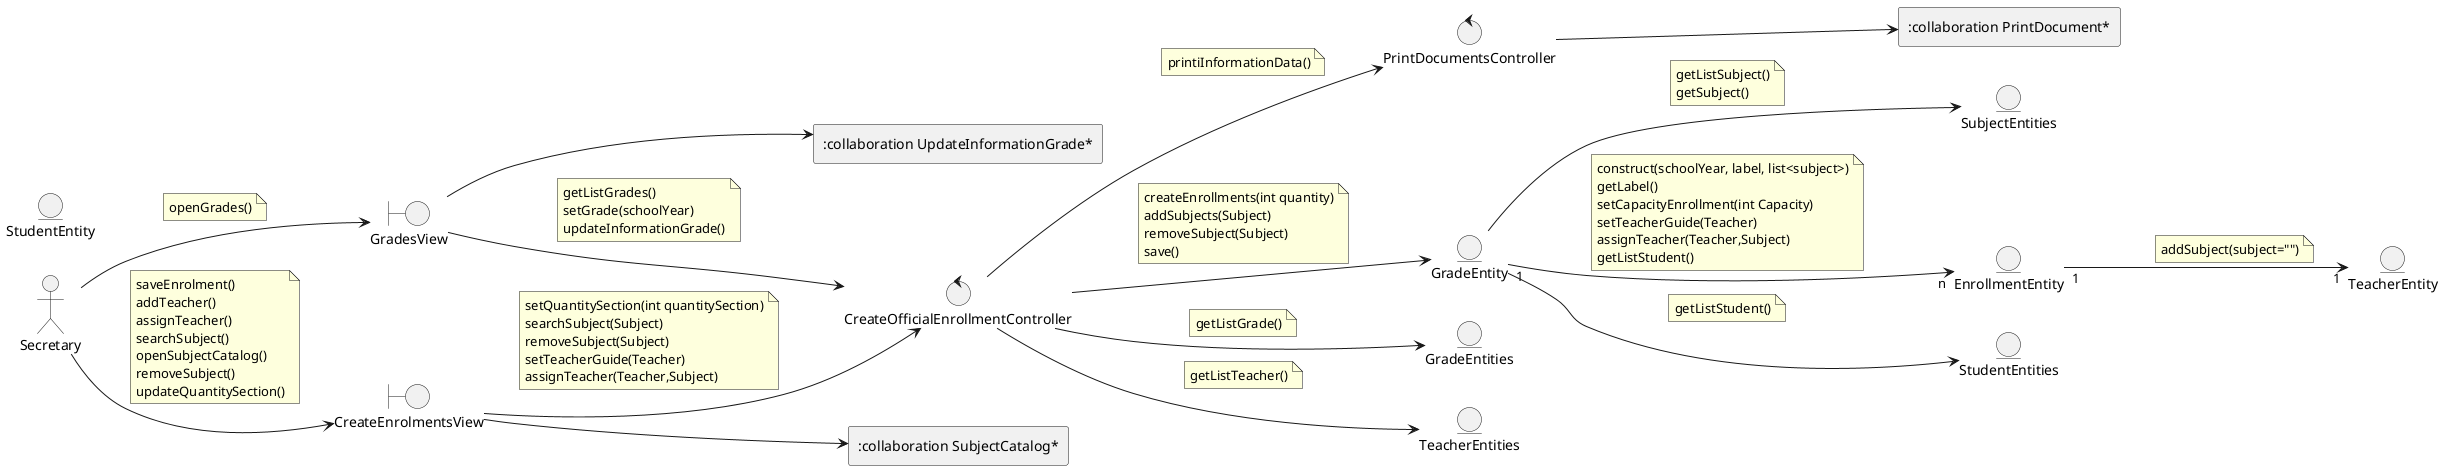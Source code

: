 @startuml
left to right direction

actor Secretary

boundary GradesView
boundary CreateEnrolmentsView

control CreateOfficialEnrollmentController
control PrintDocumentsController
rectangle SubjectCatalog as ":collaboration SubjectCatalog*"
rectangle Imprimir as ":collaboration PrintDocument*"
rectangle Update as ":collaboration UpdateInformationGrade*"

entity EnrollmentEntity
entity StudentEntity
entity StudentEntities
entity TeacherEntity
entity GradeEntity
entity GradeEntities
entity SubjectEntities
entity TeacherEntities 


'--- Actor relations ---
Secretary --> GradesView
note on link
    openGrades()
end note

Secretary --> CreateEnrolmentsView
note on link
    saveEnrolment()
    addTeacher()
    assignTeacher()
    searchSubject()
    openSubjectCatalog()
    removeSubject()
    updateQuantitySection()
end note


'--- Views relations ---
GradesView --> CreateOfficialEnrollmentController
note on link
    getListGrades()
    setGrade(schoolYear)
    updateInformationGrade()
end note

GradesView --> Update



CreateEnrolmentsView --> CreateOfficialEnrollmentController
note on link
    setQuantitySection(int quantitySection)
    searchSubject(Subject)
    removeSubject(Subject)
    setTeacherGuide(Teacher)
    assignTeacher(Teacher,Subject)
end note

CreateEnrolmentsView --> SubjectCatalog


'--- Controllers relations ---
CreateOfficialEnrollmentController --> GradeEntity
note on link
    createEnrollments(int quantity)
    addSubjects(Subject)
    removeSubject(Subject)
    save()
end note

CreateOfficialEnrollmentController --> TeacherEntities
note on link
    getListTeacher()
end note

CreateOfficialEnrollmentController --> PrintDocumentsController
note on link
    printiInformationData()
end note

CreateOfficialEnrollmentController --> GradeEntities
note on link
    getListGrade()
end note

PrintDocumentsController --> Imprimir


'--- Entities relations ---
GradeEntity --> SubjectEntities
note on link
    getListSubject()
    getSubject()
end note

GradeEntity "1" --> "n" EnrollmentEntity
note on link
    construct(schoolYear, label, list<subject>)
    getLabel()
    setCapacityEnrollment(int Capacity)
    setTeacherGuide(Teacher)
    assignTeacher(Teacher,Subject)
    getListStudent()
end note

GradeEntity --> StudentEntities
note on link
    getListStudent()
end note

EnrollmentEntity "1" --> "1" TeacherEntity
note on link
    addSubject(subject="")
end note

@enduml